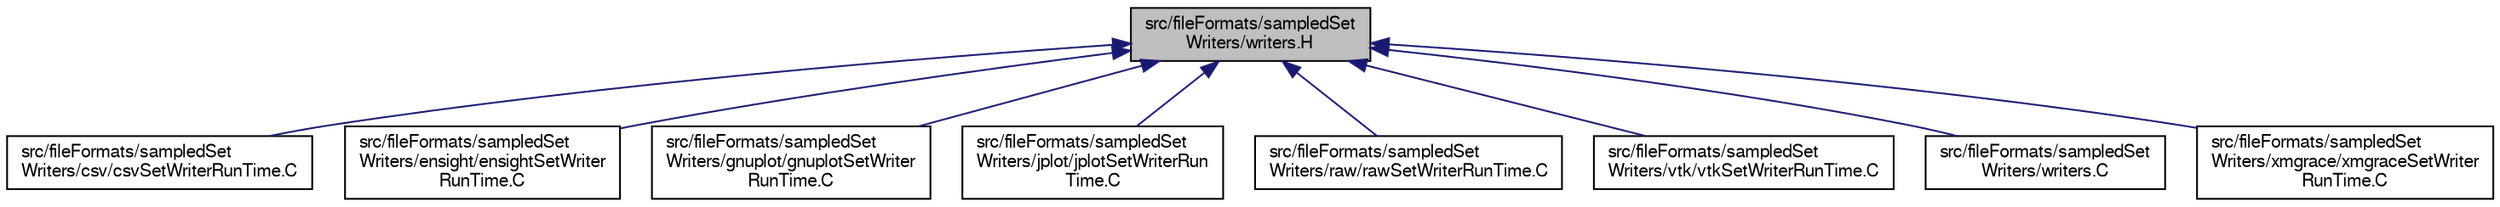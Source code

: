digraph "src/fileFormats/sampledSetWriters/writers.H"
{
  bgcolor="transparent";
  edge [fontname="FreeSans",fontsize="10",labelfontname="FreeSans",labelfontsize="10"];
  node [fontname="FreeSans",fontsize="10",shape=record];
  Node103 [label="src/fileFormats/sampledSet\lWriters/writers.H",height=0.2,width=0.4,color="black", fillcolor="grey75", style="filled", fontcolor="black"];
  Node103 -> Node104 [dir="back",color="midnightblue",fontsize="10",style="solid",fontname="FreeSans"];
  Node104 [label="src/fileFormats/sampledSet\lWriters/csv/csvSetWriterRunTime.C",height=0.2,width=0.4,color="black",URL="$a01103.html"];
  Node103 -> Node105 [dir="back",color="midnightblue",fontsize="10",style="solid",fontname="FreeSans"];
  Node105 [label="src/fileFormats/sampledSet\lWriters/ensight/ensightSetWriter\lRunTime.C",height=0.2,width=0.4,color="black",URL="$a01112.html"];
  Node103 -> Node106 [dir="back",color="midnightblue",fontsize="10",style="solid",fontname="FreeSans"];
  Node106 [label="src/fileFormats/sampledSet\lWriters/gnuplot/gnuplotSetWriter\lRunTime.C",height=0.2,width=0.4,color="black",URL="$a01121.html"];
  Node103 -> Node107 [dir="back",color="midnightblue",fontsize="10",style="solid",fontname="FreeSans"];
  Node107 [label="src/fileFormats/sampledSet\lWriters/jplot/jplotSetWriterRun\lTime.C",height=0.2,width=0.4,color="black",URL="$a01130.html"];
  Node103 -> Node108 [dir="back",color="midnightblue",fontsize="10",style="solid",fontname="FreeSans"];
  Node108 [label="src/fileFormats/sampledSet\lWriters/raw/rawSetWriterRunTime.C",height=0.2,width=0.4,color="black",URL="$a01139.html"];
  Node103 -> Node109 [dir="back",color="midnightblue",fontsize="10",style="solid",fontname="FreeSans"];
  Node109 [label="src/fileFormats/sampledSet\lWriters/vtk/vtkSetWriterRunTime.C",height=0.2,width=0.4,color="black",URL="$a01148.html"];
  Node103 -> Node110 [dir="back",color="midnightblue",fontsize="10",style="solid",fontname="FreeSans"];
  Node110 [label="src/fileFormats/sampledSet\lWriters/writers.C",height=0.2,width=0.4,color="black",URL="$a01157.html"];
  Node103 -> Node111 [dir="back",color="midnightblue",fontsize="10",style="solid",fontname="FreeSans"];
  Node111 [label="src/fileFormats/sampledSet\lWriters/xmgrace/xmgraceSetWriter\lRunTime.C",height=0.2,width=0.4,color="black",URL="$a01169.html"];
}
